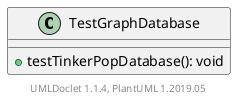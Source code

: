@startuml

    class TestGraphDatabase [[TestGraphDatabase.html]] {
        +testTinkerPopDatabase(): void
    }


    center footer UMLDoclet 1.1.4, PlantUML 1.2019.05
@enduml

